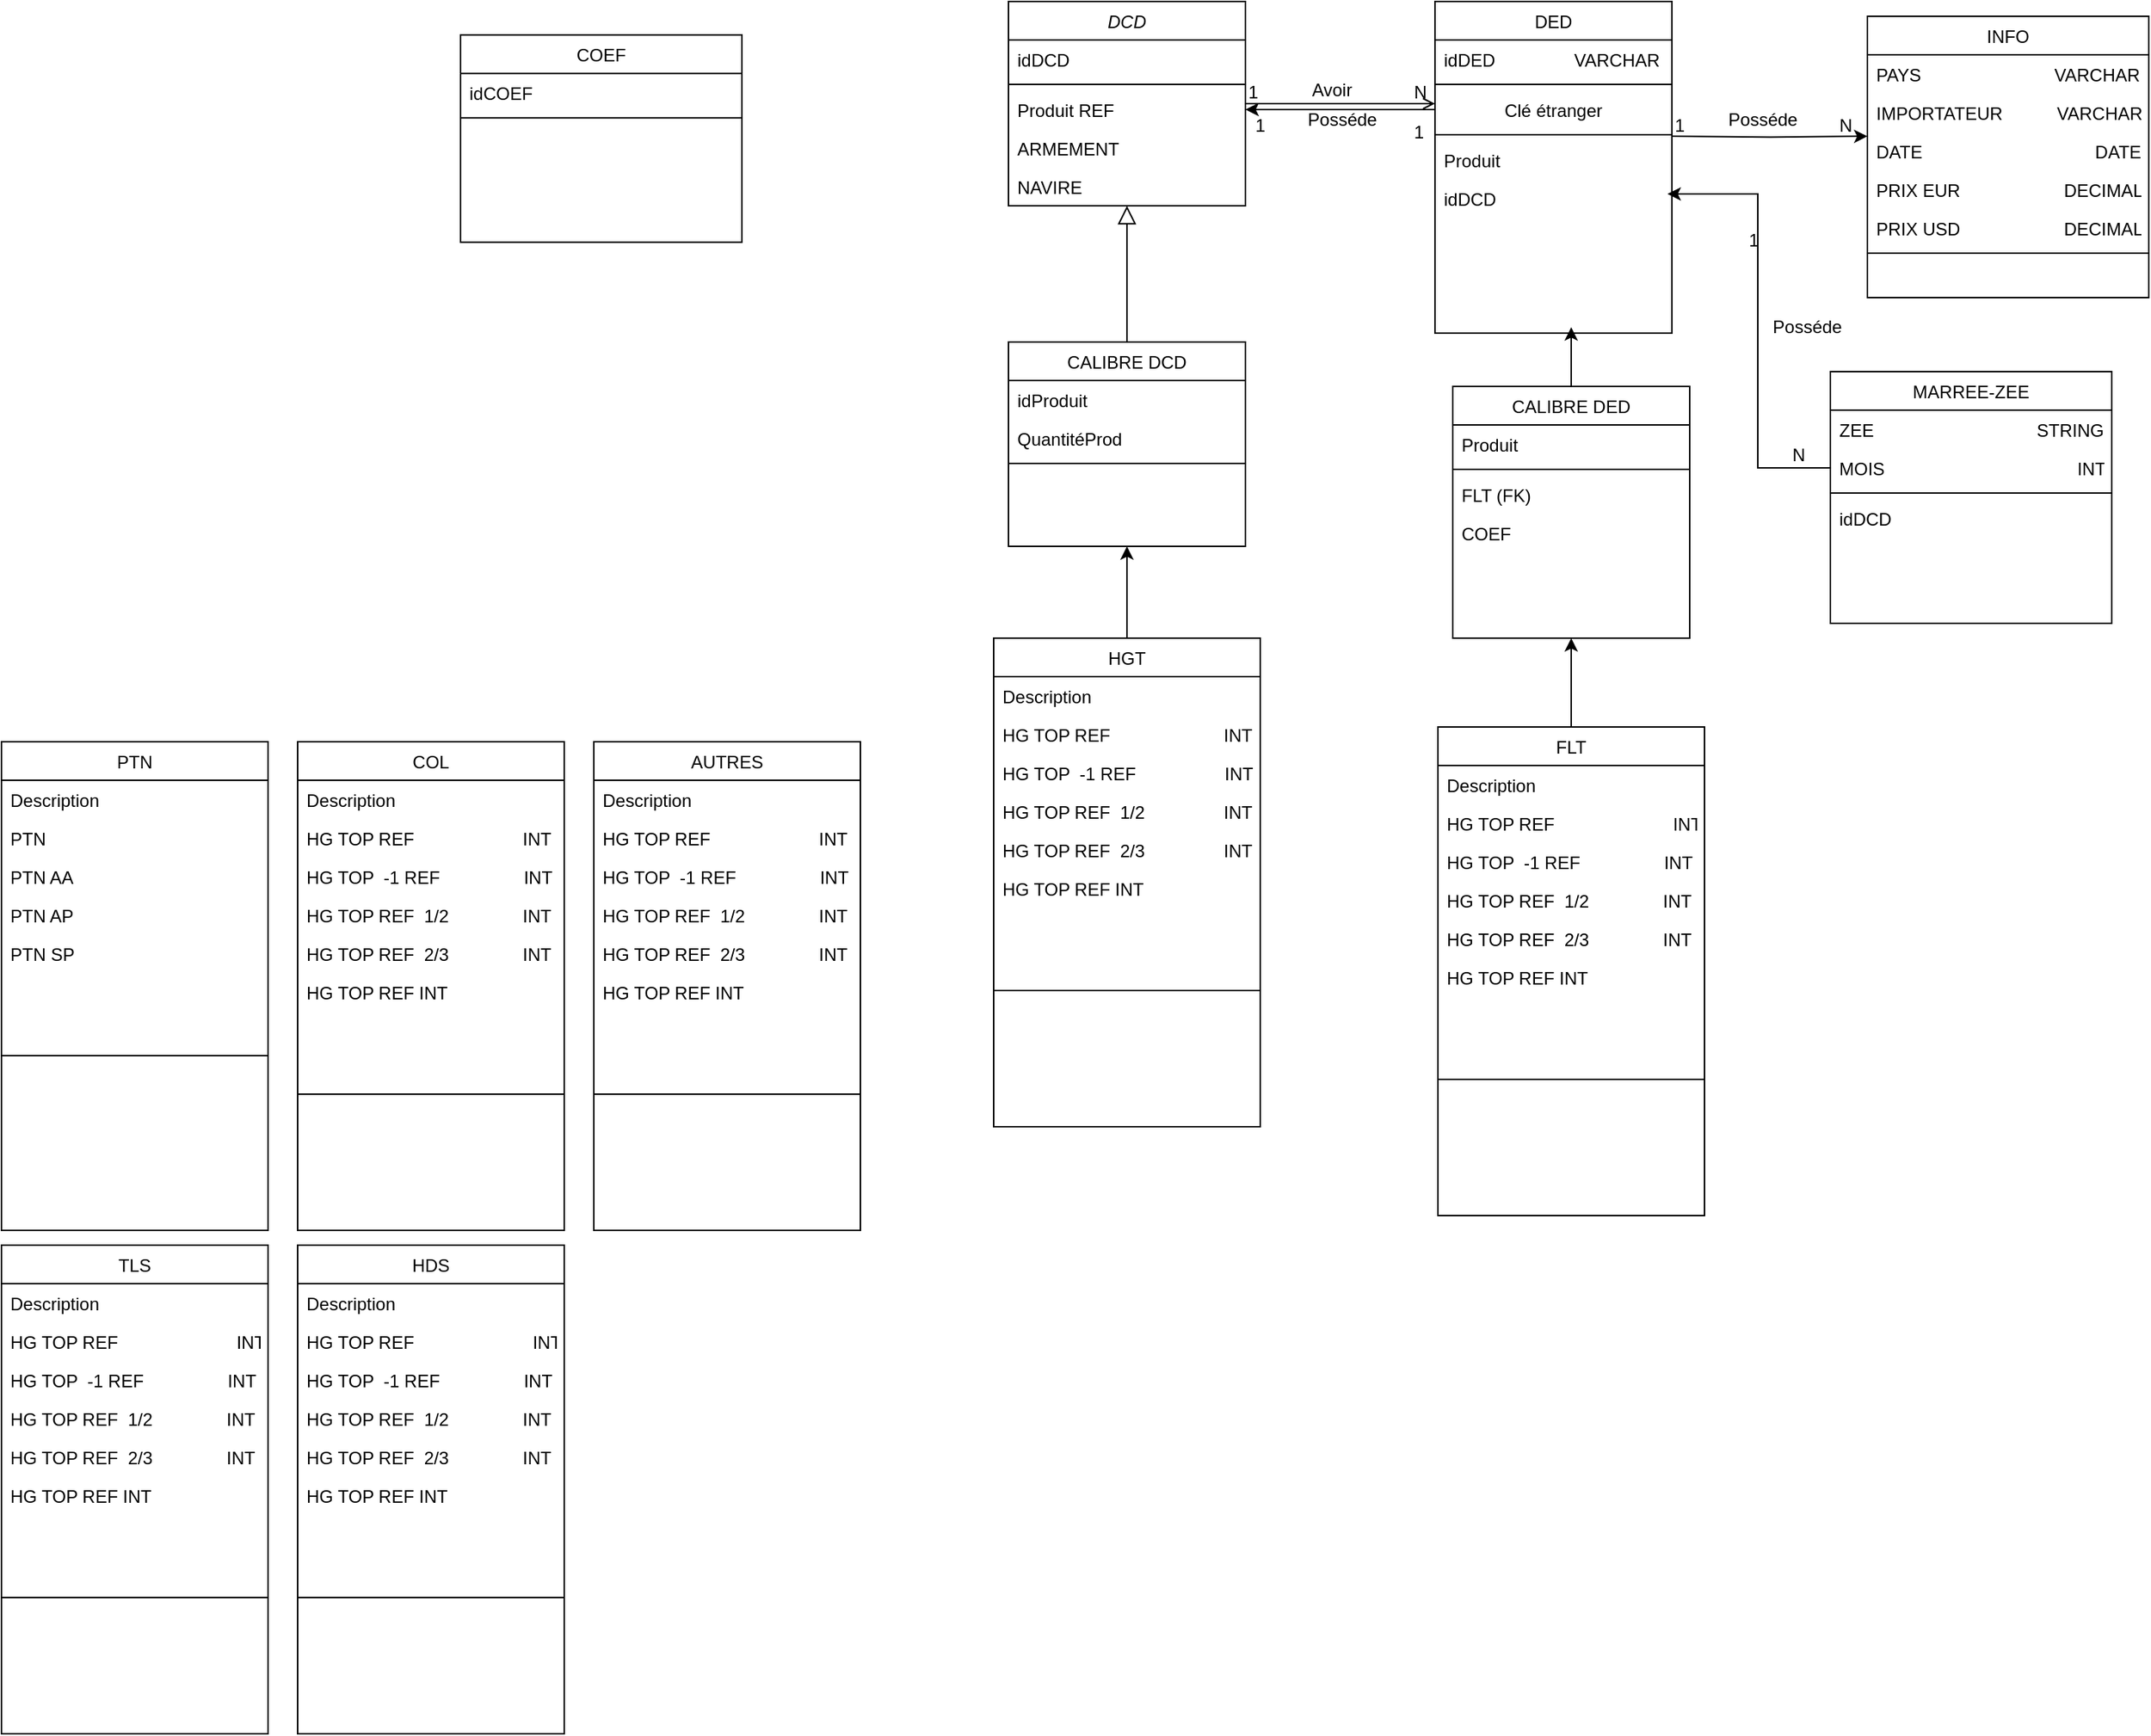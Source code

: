 <mxfile version="23.1.2" type="github">
  <diagram id="C5RBs43oDa-KdzZeNtuy" name="Page-1">
    <mxGraphModel dx="2419" dy="1169" grid="1" gridSize="10" guides="1" tooltips="1" connect="1" arrows="1" fold="1" page="1" pageScale="1" pageWidth="827" pageHeight="1169" math="0" shadow="0">
      <root>
        <mxCell id="WIyWlLk6GJQsqaUBKTNV-0" />
        <mxCell id="WIyWlLk6GJQsqaUBKTNV-1" parent="WIyWlLk6GJQsqaUBKTNV-0" />
        <mxCell id="zkfFHV4jXpPFQw0GAbJ--0" value="DCD" style="swimlane;fontStyle=2;align=center;verticalAlign=top;childLayout=stackLayout;horizontal=1;startSize=26;horizontalStack=0;resizeParent=1;resizeLast=0;collapsible=1;marginBottom=0;rounded=0;shadow=0;strokeWidth=1;" parent="WIyWlLk6GJQsqaUBKTNV-1" vertex="1">
          <mxGeometry x="130" y="30" width="160" height="138" as="geometry">
            <mxRectangle x="230" y="140" width="160" height="26" as="alternateBounds" />
          </mxGeometry>
        </mxCell>
        <mxCell id="zkfFHV4jXpPFQw0GAbJ--1" value="idDCD" style="text;align=left;verticalAlign=top;spacingLeft=4;spacingRight=4;overflow=hidden;rotatable=0;points=[[0,0.5],[1,0.5]];portConstraint=eastwest;" parent="zkfFHV4jXpPFQw0GAbJ--0" vertex="1">
          <mxGeometry y="26" width="160" height="26" as="geometry" />
        </mxCell>
        <mxCell id="zkfFHV4jXpPFQw0GAbJ--4" value="" style="line;html=1;strokeWidth=1;align=left;verticalAlign=middle;spacingTop=-1;spacingLeft=3;spacingRight=3;rotatable=0;labelPosition=right;points=[];portConstraint=eastwest;" parent="zkfFHV4jXpPFQw0GAbJ--0" vertex="1">
          <mxGeometry y="52" width="160" height="8" as="geometry" />
        </mxCell>
        <mxCell id="zkfFHV4jXpPFQw0GAbJ--5" value="Produit REF" style="text;align=left;verticalAlign=top;spacingLeft=4;spacingRight=4;overflow=hidden;rotatable=0;points=[[0,0.5],[1,0.5]];portConstraint=eastwest;" parent="zkfFHV4jXpPFQw0GAbJ--0" vertex="1">
          <mxGeometry y="60" width="160" height="26" as="geometry" />
        </mxCell>
        <mxCell id="qgcwNALDDDJDEwrhftnE-55" value="ARMEMENT" style="text;align=left;verticalAlign=top;spacingLeft=4;spacingRight=4;overflow=hidden;rotatable=0;points=[[0,0.5],[1,0.5]];portConstraint=eastwest;" parent="zkfFHV4jXpPFQw0GAbJ--0" vertex="1">
          <mxGeometry y="86" width="160" height="26" as="geometry" />
        </mxCell>
        <mxCell id="qgcwNALDDDJDEwrhftnE-56" value="NAVIRE" style="text;align=left;verticalAlign=top;spacingLeft=4;spacingRight=4;overflow=hidden;rotatable=0;points=[[0,0.5],[1,0.5]];portConstraint=eastwest;" parent="zkfFHV4jXpPFQw0GAbJ--0" vertex="1">
          <mxGeometry y="112" width="160" height="26" as="geometry" />
        </mxCell>
        <mxCell id="zkfFHV4jXpPFQw0GAbJ--6" value="CALIBRE DCD" style="swimlane;fontStyle=0;align=center;verticalAlign=top;childLayout=stackLayout;horizontal=1;startSize=26;horizontalStack=0;resizeParent=1;resizeLast=0;collapsible=1;marginBottom=0;rounded=0;shadow=0;strokeWidth=1;" parent="WIyWlLk6GJQsqaUBKTNV-1" vertex="1">
          <mxGeometry x="130" y="260" width="160" height="138" as="geometry">
            <mxRectangle x="130" y="380" width="160" height="26" as="alternateBounds" />
          </mxGeometry>
        </mxCell>
        <mxCell id="zkfFHV4jXpPFQw0GAbJ--7" value="idProduit&#xa;" style="text;align=left;verticalAlign=top;spacingLeft=4;spacingRight=4;overflow=hidden;rotatable=0;points=[[0,0.5],[1,0.5]];portConstraint=eastwest;" parent="zkfFHV4jXpPFQw0GAbJ--6" vertex="1">
          <mxGeometry y="26" width="160" height="26" as="geometry" />
        </mxCell>
        <mxCell id="qgcwNALDDDJDEwrhftnE-77" value="QuantitéProd&#xa;" style="text;align=left;verticalAlign=top;spacingLeft=4;spacingRight=4;overflow=hidden;rotatable=0;points=[[0,0.5],[1,0.5]];portConstraint=eastwest;" parent="zkfFHV4jXpPFQw0GAbJ--6" vertex="1">
          <mxGeometry y="52" width="160" height="26" as="geometry" />
        </mxCell>
        <mxCell id="zkfFHV4jXpPFQw0GAbJ--9" value="" style="line;html=1;strokeWidth=1;align=left;verticalAlign=middle;spacingTop=-1;spacingLeft=3;spacingRight=3;rotatable=0;labelPosition=right;points=[];portConstraint=eastwest;" parent="zkfFHV4jXpPFQw0GAbJ--6" vertex="1">
          <mxGeometry y="78" width="160" height="8" as="geometry" />
        </mxCell>
        <mxCell id="zkfFHV4jXpPFQw0GAbJ--12" value="" style="endArrow=block;endSize=10;endFill=0;shadow=0;strokeWidth=1;rounded=0;edgeStyle=elbowEdgeStyle;elbow=vertical;" parent="WIyWlLk6GJQsqaUBKTNV-1" source="zkfFHV4jXpPFQw0GAbJ--6" target="zkfFHV4jXpPFQw0GAbJ--0" edge="1">
          <mxGeometry width="160" relative="1" as="geometry">
            <mxPoint x="110" y="113" as="sourcePoint" />
            <mxPoint x="110" y="113" as="targetPoint" />
          </mxGeometry>
        </mxCell>
        <mxCell id="qgcwNALDDDJDEwrhftnE-39" style="edgeStyle=orthogonalEdgeStyle;rounded=0;orthogonalLoop=1;jettySize=auto;html=1;" parent="WIyWlLk6GJQsqaUBKTNV-1" source="zkfFHV4jXpPFQw0GAbJ--13" edge="1">
          <mxGeometry relative="1" as="geometry">
            <mxPoint x="510" y="250" as="targetPoint" />
          </mxGeometry>
        </mxCell>
        <mxCell id="zkfFHV4jXpPFQw0GAbJ--13" value="CALIBRE DED" style="swimlane;fontStyle=0;align=center;verticalAlign=top;childLayout=stackLayout;horizontal=1;startSize=26;horizontalStack=0;resizeParent=1;resizeLast=0;collapsible=1;marginBottom=0;rounded=0;shadow=0;strokeWidth=1;" parent="WIyWlLk6GJQsqaUBKTNV-1" vertex="1">
          <mxGeometry x="430" y="290" width="160" height="170" as="geometry">
            <mxRectangle x="340" y="380" width="170" height="26" as="alternateBounds" />
          </mxGeometry>
        </mxCell>
        <mxCell id="zkfFHV4jXpPFQw0GAbJ--14" value="Produit" style="text;align=left;verticalAlign=top;spacingLeft=4;spacingRight=4;overflow=hidden;rotatable=0;points=[[0,0.5],[1,0.5]];portConstraint=eastwest;" parent="zkfFHV4jXpPFQw0GAbJ--13" vertex="1">
          <mxGeometry y="26" width="160" height="26" as="geometry" />
        </mxCell>
        <mxCell id="zkfFHV4jXpPFQw0GAbJ--15" value="" style="line;html=1;strokeWidth=1;align=left;verticalAlign=middle;spacingTop=-1;spacingLeft=3;spacingRight=3;rotatable=0;labelPosition=right;points=[];portConstraint=eastwest;" parent="zkfFHV4jXpPFQw0GAbJ--13" vertex="1">
          <mxGeometry y="52" width="160" height="8" as="geometry" />
        </mxCell>
        <mxCell id="qgcwNALDDDJDEwrhftnE-46" value="FLT (FK)" style="text;align=left;verticalAlign=top;spacingLeft=4;spacingRight=4;overflow=hidden;rotatable=0;points=[[0,0.5],[1,0.5]];portConstraint=eastwest;" parent="zkfFHV4jXpPFQw0GAbJ--13" vertex="1">
          <mxGeometry y="60" width="160" height="26" as="geometry" />
        </mxCell>
        <mxCell id="ZWhi7HKw57hq6rSF6S-4-10" value="COEF" style="text;align=left;verticalAlign=top;spacingLeft=4;spacingRight=4;overflow=hidden;rotatable=0;points=[[0,0.5],[1,0.5]];portConstraint=eastwest;" vertex="1" parent="zkfFHV4jXpPFQw0GAbJ--13">
          <mxGeometry y="86" width="160" height="26" as="geometry" />
        </mxCell>
        <mxCell id="zkfFHV4jXpPFQw0GAbJ--17" value="DED" style="swimlane;fontStyle=0;align=center;verticalAlign=top;childLayout=stackLayout;horizontal=1;startSize=26;horizontalStack=0;resizeParent=1;resizeLast=0;collapsible=1;marginBottom=0;rounded=0;shadow=0;strokeWidth=1;" parent="WIyWlLk6GJQsqaUBKTNV-1" vertex="1">
          <mxGeometry x="418" y="30" width="160" height="224" as="geometry">
            <mxRectangle x="550" y="140" width="160" height="26" as="alternateBounds" />
          </mxGeometry>
        </mxCell>
        <mxCell id="zkfFHV4jXpPFQw0GAbJ--18" value="idDED                VARCHAR" style="text;align=left;verticalAlign=top;spacingLeft=4;spacingRight=4;overflow=hidden;rotatable=0;points=[[0,0.5],[1,0.5]];portConstraint=eastwest;" parent="zkfFHV4jXpPFQw0GAbJ--17" vertex="1">
          <mxGeometry y="26" width="160" height="26" as="geometry" />
        </mxCell>
        <mxCell id="qgcwNALDDDJDEwrhftnE-44" style="edgeStyle=orthogonalEdgeStyle;rounded=0;orthogonalLoop=1;jettySize=auto;html=1;" parent="zkfFHV4jXpPFQw0GAbJ--17" edge="1">
          <mxGeometry relative="1" as="geometry">
            <mxPoint x="292" y="91" as="targetPoint" />
            <mxPoint x="160" y="91.059" as="sourcePoint" />
          </mxGeometry>
        </mxCell>
        <mxCell id="zkfFHV4jXpPFQw0GAbJ--23" value="" style="line;html=1;strokeWidth=1;align=left;verticalAlign=middle;spacingTop=-1;spacingLeft=3;spacingRight=3;rotatable=0;labelPosition=right;points=[];portConstraint=eastwest;" parent="zkfFHV4jXpPFQw0GAbJ--17" vertex="1">
          <mxGeometry y="52" width="160" height="8" as="geometry" />
        </mxCell>
        <mxCell id="zkfFHV4jXpPFQw0GAbJ--24" value="Clé étranger" style="text;align=center;verticalAlign=top;spacingLeft=4;spacingRight=4;overflow=hidden;rotatable=0;points=[[0,0.5],[1,0.5]];portConstraint=eastwest;" parent="zkfFHV4jXpPFQw0GAbJ--17" vertex="1">
          <mxGeometry y="60" width="160" height="26" as="geometry" />
        </mxCell>
        <mxCell id="qgcwNALDDDJDEwrhftnE-45" value="" style="line;html=1;strokeWidth=1;align=left;verticalAlign=middle;spacingTop=-1;spacingLeft=3;spacingRight=3;rotatable=0;labelPosition=right;points=[];portConstraint=eastwest;" parent="zkfFHV4jXpPFQw0GAbJ--17" vertex="1">
          <mxGeometry y="86" width="160" height="8" as="geometry" />
        </mxCell>
        <mxCell id="zkfFHV4jXpPFQw0GAbJ--25" value="Produit" style="text;align=left;verticalAlign=top;spacingLeft=4;spacingRight=4;overflow=hidden;rotatable=0;points=[[0,0.5],[1,0.5]];portConstraint=eastwest;" parent="zkfFHV4jXpPFQw0GAbJ--17" vertex="1">
          <mxGeometry y="94" width="160" height="26" as="geometry" />
        </mxCell>
        <mxCell id="qgcwNALDDDJDEwrhftnE-47" value="idDCD" style="text;align=left;verticalAlign=top;spacingLeft=4;spacingRight=4;overflow=hidden;rotatable=0;points=[[0,0.5],[1,0.5]];portConstraint=eastwest;" parent="zkfFHV4jXpPFQw0GAbJ--17" vertex="1">
          <mxGeometry y="120" width="160" height="26" as="geometry" />
        </mxCell>
        <mxCell id="zkfFHV4jXpPFQw0GAbJ--26" value="" style="endArrow=open;shadow=0;strokeWidth=1;rounded=0;endFill=1;edgeStyle=elbowEdgeStyle;elbow=vertical;" parent="WIyWlLk6GJQsqaUBKTNV-1" source="zkfFHV4jXpPFQw0GAbJ--0" target="zkfFHV4jXpPFQw0GAbJ--17" edge="1">
          <mxGeometry x="0.5" y="41" relative="1" as="geometry">
            <mxPoint x="290" y="102" as="sourcePoint" />
            <mxPoint x="450" y="102" as="targetPoint" />
            <mxPoint x="-40" y="32" as="offset" />
          </mxGeometry>
        </mxCell>
        <mxCell id="zkfFHV4jXpPFQw0GAbJ--27" value="1" style="resizable=0;align=left;verticalAlign=bottom;labelBackgroundColor=none;fontSize=12;" parent="zkfFHV4jXpPFQw0GAbJ--26" connectable="0" vertex="1">
          <mxGeometry x="-1" relative="1" as="geometry">
            <mxPoint y="1" as="offset" />
          </mxGeometry>
        </mxCell>
        <mxCell id="zkfFHV4jXpPFQw0GAbJ--28" value="N" style="resizable=0;align=right;verticalAlign=bottom;labelBackgroundColor=none;fontSize=12;" parent="zkfFHV4jXpPFQw0GAbJ--26" connectable="0" vertex="1">
          <mxGeometry x="1" relative="1" as="geometry">
            <mxPoint x="-4" y="1" as="offset" />
          </mxGeometry>
        </mxCell>
        <mxCell id="zkfFHV4jXpPFQw0GAbJ--29" value="Avoir" style="text;html=1;resizable=0;points=[];;align=center;verticalAlign=middle;labelBackgroundColor=none;rounded=0;shadow=0;strokeWidth=1;fontSize=12;" parent="zkfFHV4jXpPFQw0GAbJ--26" vertex="1" connectable="0">
          <mxGeometry x="0.5" y="49" relative="1" as="geometry">
            <mxPoint x="-38" y="40" as="offset" />
          </mxGeometry>
        </mxCell>
        <mxCell id="qgcwNALDDDJDEwrhftnE-63" style="edgeStyle=orthogonalEdgeStyle;rounded=0;orthogonalLoop=1;jettySize=auto;html=1;entryX=0.5;entryY=1;entryDx=0;entryDy=0;" parent="WIyWlLk6GJQsqaUBKTNV-1" source="qgcwNALDDDJDEwrhftnE-0" target="zkfFHV4jXpPFQw0GAbJ--6" edge="1">
          <mxGeometry relative="1" as="geometry" />
        </mxCell>
        <mxCell id="qgcwNALDDDJDEwrhftnE-0" value="HGT" style="swimlane;fontStyle=0;align=center;verticalAlign=top;childLayout=stackLayout;horizontal=1;startSize=26;horizontalStack=0;resizeParent=1;resizeLast=0;collapsible=1;marginBottom=0;rounded=0;shadow=0;strokeWidth=1;" parent="WIyWlLk6GJQsqaUBKTNV-1" vertex="1">
          <mxGeometry x="120" y="460" width="180" height="330" as="geometry">
            <mxRectangle x="130" y="380" width="160" height="26" as="alternateBounds" />
          </mxGeometry>
        </mxCell>
        <mxCell id="qgcwNALDDDJDEwrhftnE-1" value="Description" style="text;align=left;verticalAlign=top;spacingLeft=4;spacingRight=4;overflow=hidden;rotatable=0;points=[[0,0.5],[1,0.5]];portConstraint=eastwest;" parent="qgcwNALDDDJDEwrhftnE-0" vertex="1">
          <mxGeometry y="26" width="180" height="26" as="geometry" />
        </mxCell>
        <mxCell id="qgcwNALDDDJDEwrhftnE-2" value="HG TOP REF                       INT" style="text;align=left;verticalAlign=top;spacingLeft=4;spacingRight=4;overflow=hidden;rotatable=0;points=[[0,0.5],[1,0.5]];portConstraint=eastwest;rounded=0;shadow=0;html=0;" parent="qgcwNALDDDJDEwrhftnE-0" vertex="1">
          <mxGeometry y="52" width="180" height="26" as="geometry" />
        </mxCell>
        <mxCell id="qgcwNALDDDJDEwrhftnE-10" value="HG TOP  -1 REF                  INT" style="text;align=left;verticalAlign=top;spacingLeft=4;spacingRight=4;overflow=hidden;rotatable=0;points=[[0,0.5],[1,0.5]];portConstraint=eastwest;rounded=0;shadow=0;html=0;" parent="qgcwNALDDDJDEwrhftnE-0" vertex="1">
          <mxGeometry y="78" width="180" height="26" as="geometry" />
        </mxCell>
        <mxCell id="qgcwNALDDDJDEwrhftnE-11" value="HG TOP REF  1/2                INT" style="text;align=left;verticalAlign=top;spacingLeft=4;spacingRight=4;overflow=hidden;rotatable=0;points=[[0,0.5],[1,0.5]];portConstraint=eastwest;rounded=0;shadow=0;html=0;" parent="qgcwNALDDDJDEwrhftnE-0" vertex="1">
          <mxGeometry y="104" width="180" height="26" as="geometry" />
        </mxCell>
        <mxCell id="qgcwNALDDDJDEwrhftnE-12" value="HG TOP REF  2/3                INT" style="text;align=left;verticalAlign=top;spacingLeft=4;spacingRight=4;overflow=hidden;rotatable=0;points=[[0,0.5],[1,0.5]];portConstraint=eastwest;rounded=0;shadow=0;html=0;" parent="qgcwNALDDDJDEwrhftnE-0" vertex="1">
          <mxGeometry y="130" width="180" height="26" as="geometry" />
        </mxCell>
        <mxCell id="qgcwNALDDDJDEwrhftnE-13" value="HG TOP REF INT" style="text;align=left;verticalAlign=top;spacingLeft=4;spacingRight=4;overflow=hidden;rotatable=0;points=[[0,0.5],[1,0.5]];portConstraint=eastwest;rounded=0;shadow=0;html=0;" parent="qgcwNALDDDJDEwrhftnE-0" vertex="1">
          <mxGeometry y="156" width="180" height="26" as="geometry" />
        </mxCell>
        <mxCell id="qgcwNALDDDJDEwrhftnE-3" value="" style="line;html=1;strokeWidth=1;align=left;verticalAlign=middle;spacingTop=-1;spacingLeft=3;spacingRight=3;rotatable=0;labelPosition=right;points=[];portConstraint=eastwest;" parent="qgcwNALDDDJDEwrhftnE-0" vertex="1">
          <mxGeometry y="182" width="180" height="112" as="geometry" />
        </mxCell>
        <mxCell id="qgcwNALDDDJDEwrhftnE-42" style="edgeStyle=orthogonalEdgeStyle;rounded=0;orthogonalLoop=1;jettySize=auto;html=1;entryX=0.5;entryY=1;entryDx=0;entryDy=0;" parent="WIyWlLk6GJQsqaUBKTNV-1" source="qgcwNALDDDJDEwrhftnE-15" target="zkfFHV4jXpPFQw0GAbJ--13" edge="1">
          <mxGeometry relative="1" as="geometry" />
        </mxCell>
        <mxCell id="qgcwNALDDDJDEwrhftnE-15" value="FLT" style="swimlane;fontStyle=0;align=center;verticalAlign=top;childLayout=stackLayout;horizontal=1;startSize=26;horizontalStack=0;resizeParent=1;resizeLast=0;collapsible=1;marginBottom=0;rounded=0;shadow=0;strokeWidth=1;" parent="WIyWlLk6GJQsqaUBKTNV-1" vertex="1">
          <mxGeometry x="420" y="520" width="180" height="330" as="geometry">
            <mxRectangle x="130" y="380" width="160" height="26" as="alternateBounds" />
          </mxGeometry>
        </mxCell>
        <mxCell id="qgcwNALDDDJDEwrhftnE-16" value="Description" style="text;align=left;verticalAlign=top;spacingLeft=4;spacingRight=4;overflow=hidden;rotatable=0;points=[[0,0.5],[1,0.5]];portConstraint=eastwest;" parent="qgcwNALDDDJDEwrhftnE-15" vertex="1">
          <mxGeometry y="26" width="180" height="26" as="geometry" />
        </mxCell>
        <mxCell id="qgcwNALDDDJDEwrhftnE-17" value="HG TOP REF                        INT" style="text;align=left;verticalAlign=top;spacingLeft=4;spacingRight=4;overflow=hidden;rotatable=0;points=[[0,0.5],[1,0.5]];portConstraint=eastwest;rounded=0;shadow=0;html=0;" parent="qgcwNALDDDJDEwrhftnE-15" vertex="1">
          <mxGeometry y="52" width="180" height="26" as="geometry" />
        </mxCell>
        <mxCell id="qgcwNALDDDJDEwrhftnE-18" value="HG TOP  -1 REF                 INT" style="text;align=left;verticalAlign=top;spacingLeft=4;spacingRight=4;overflow=hidden;rotatable=0;points=[[0,0.5],[1,0.5]];portConstraint=eastwest;rounded=0;shadow=0;html=0;" parent="qgcwNALDDDJDEwrhftnE-15" vertex="1">
          <mxGeometry y="78" width="180" height="26" as="geometry" />
        </mxCell>
        <mxCell id="qgcwNALDDDJDEwrhftnE-19" value="HG TOP REF  1/2               INT" style="text;align=left;verticalAlign=top;spacingLeft=4;spacingRight=4;overflow=hidden;rotatable=0;points=[[0,0.5],[1,0.5]];portConstraint=eastwest;rounded=0;shadow=0;html=0;" parent="qgcwNALDDDJDEwrhftnE-15" vertex="1">
          <mxGeometry y="104" width="180" height="26" as="geometry" />
        </mxCell>
        <mxCell id="qgcwNALDDDJDEwrhftnE-20" value="HG TOP REF  2/3               INT" style="text;align=left;verticalAlign=top;spacingLeft=4;spacingRight=4;overflow=hidden;rotatable=0;points=[[0,0.5],[1,0.5]];portConstraint=eastwest;rounded=0;shadow=0;html=0;" parent="qgcwNALDDDJDEwrhftnE-15" vertex="1">
          <mxGeometry y="130" width="180" height="26" as="geometry" />
        </mxCell>
        <mxCell id="qgcwNALDDDJDEwrhftnE-21" value="HG TOP REF INT" style="text;align=left;verticalAlign=top;spacingLeft=4;spacingRight=4;overflow=hidden;rotatable=0;points=[[0,0.5],[1,0.5]];portConstraint=eastwest;rounded=0;shadow=0;html=0;" parent="qgcwNALDDDJDEwrhftnE-15" vertex="1">
          <mxGeometry y="156" width="180" height="26" as="geometry" />
        </mxCell>
        <mxCell id="qgcwNALDDDJDEwrhftnE-22" value="" style="line;html=1;strokeWidth=1;align=left;verticalAlign=middle;spacingTop=-1;spacingLeft=3;spacingRight=3;rotatable=0;labelPosition=right;points=[];portConstraint=eastwest;" parent="qgcwNALDDDJDEwrhftnE-15" vertex="1">
          <mxGeometry y="182" width="180" height="112" as="geometry" />
        </mxCell>
        <mxCell id="qgcwNALDDDJDEwrhftnE-24" value="PTN" style="swimlane;fontStyle=0;align=center;verticalAlign=top;childLayout=stackLayout;horizontal=1;startSize=26;horizontalStack=0;resizeParent=1;resizeLast=0;collapsible=1;marginBottom=0;rounded=0;shadow=0;strokeWidth=1;" parent="WIyWlLk6GJQsqaUBKTNV-1" vertex="1">
          <mxGeometry x="-550" y="530" width="180" height="330" as="geometry">
            <mxRectangle x="130" y="380" width="160" height="26" as="alternateBounds" />
          </mxGeometry>
        </mxCell>
        <mxCell id="qgcwNALDDDJDEwrhftnE-25" value="Description" style="text;align=left;verticalAlign=top;spacingLeft=4;spacingRight=4;overflow=hidden;rotatable=0;points=[[0,0.5],[1,0.5]];portConstraint=eastwest;" parent="qgcwNALDDDJDEwrhftnE-24" vertex="1">
          <mxGeometry y="26" width="180" height="26" as="geometry" />
        </mxCell>
        <mxCell id="qgcwNALDDDJDEwrhftnE-26" value="PTN" style="text;align=left;verticalAlign=top;spacingLeft=4;spacingRight=4;overflow=hidden;rotatable=0;points=[[0,0.5],[1,0.5]];portConstraint=eastwest;rounded=0;shadow=0;html=0;" parent="qgcwNALDDDJDEwrhftnE-24" vertex="1">
          <mxGeometry y="52" width="180" height="26" as="geometry" />
        </mxCell>
        <mxCell id="qgcwNALDDDJDEwrhftnE-29" value="PTN AA" style="text;align=left;verticalAlign=top;spacingLeft=4;spacingRight=4;overflow=hidden;rotatable=0;points=[[0,0.5],[1,0.5]];portConstraint=eastwest;rounded=0;shadow=0;html=0;" parent="qgcwNALDDDJDEwrhftnE-24" vertex="1">
          <mxGeometry y="78" width="180" height="26" as="geometry" />
        </mxCell>
        <mxCell id="qgcwNALDDDJDEwrhftnE-27" value="PTN AP" style="text;align=left;verticalAlign=top;spacingLeft=4;spacingRight=4;overflow=hidden;rotatable=0;points=[[0,0.5],[1,0.5]];portConstraint=eastwest;rounded=0;shadow=0;html=0;" parent="qgcwNALDDDJDEwrhftnE-24" vertex="1">
          <mxGeometry y="104" width="180" height="26" as="geometry" />
        </mxCell>
        <mxCell id="qgcwNALDDDJDEwrhftnE-28" value="PTN SP" style="text;align=left;verticalAlign=top;spacingLeft=4;spacingRight=4;overflow=hidden;rotatable=0;points=[[0,0.5],[1,0.5]];portConstraint=eastwest;rounded=0;shadow=0;html=0;" parent="qgcwNALDDDJDEwrhftnE-24" vertex="1">
          <mxGeometry y="130" width="180" height="26" as="geometry" />
        </mxCell>
        <mxCell id="qgcwNALDDDJDEwrhftnE-31" value="" style="line;html=1;strokeWidth=1;align=left;verticalAlign=middle;spacingTop=-1;spacingLeft=3;spacingRight=3;rotatable=0;labelPosition=right;points=[];portConstraint=eastwest;" parent="qgcwNALDDDJDEwrhftnE-24" vertex="1">
          <mxGeometry y="156" width="180" height="112" as="geometry" />
        </mxCell>
        <mxCell id="qgcwNALDDDJDEwrhftnE-35" value="INFO" style="swimlane;fontStyle=0;align=center;verticalAlign=top;childLayout=stackLayout;horizontal=1;startSize=26;horizontalStack=0;resizeParent=1;resizeLast=0;collapsible=1;marginBottom=0;rounded=0;shadow=0;strokeWidth=1;" parent="WIyWlLk6GJQsqaUBKTNV-1" vertex="1">
          <mxGeometry x="710" y="40" width="190" height="190" as="geometry">
            <mxRectangle x="340" y="380" width="170" height="26" as="alternateBounds" />
          </mxGeometry>
        </mxCell>
        <mxCell id="qgcwNALDDDJDEwrhftnE-36" value="PAYS                           VARCHAR" style="text;align=left;verticalAlign=top;spacingLeft=4;spacingRight=4;overflow=hidden;rotatable=0;points=[[0,0.5],[1,0.5]];portConstraint=eastwest;" parent="qgcwNALDDDJDEwrhftnE-35" vertex="1">
          <mxGeometry y="26" width="190" height="26" as="geometry" />
        </mxCell>
        <mxCell id="qgcwNALDDDJDEwrhftnE-38" value="IMPORTATEUR           VARCHAR" style="text;align=left;verticalAlign=top;spacingLeft=4;spacingRight=4;overflow=hidden;rotatable=0;points=[[0,0.5],[1,0.5]];portConstraint=eastwest;" parent="qgcwNALDDDJDEwrhftnE-35" vertex="1">
          <mxGeometry y="52" width="190" height="26" as="geometry" />
        </mxCell>
        <mxCell id="qgcwNALDDDJDEwrhftnE-41" value="DATE                                   DATE" style="text;align=left;verticalAlign=top;spacingLeft=4;spacingRight=4;overflow=hidden;rotatable=0;points=[[0,0.5],[1,0.5]];portConstraint=eastwest;" parent="qgcwNALDDDJDEwrhftnE-35" vertex="1">
          <mxGeometry y="78" width="190" height="26" as="geometry" />
        </mxCell>
        <mxCell id="qgcwNALDDDJDEwrhftnE-40" value="PRIX EUR                     DECIMAL" style="text;align=left;verticalAlign=top;spacingLeft=4;spacingRight=4;overflow=hidden;rotatable=0;points=[[0,0.5],[1,0.5]];portConstraint=eastwest;" parent="qgcwNALDDDJDEwrhftnE-35" vertex="1">
          <mxGeometry y="104" width="190" height="26" as="geometry" />
        </mxCell>
        <mxCell id="ZWhi7HKw57hq6rSF6S-4-9" value="PRIX USD                     DECIMAL" style="text;align=left;verticalAlign=top;spacingLeft=4;spacingRight=4;overflow=hidden;rotatable=0;points=[[0,0.5],[1,0.5]];portConstraint=eastwest;" vertex="1" parent="qgcwNALDDDJDEwrhftnE-35">
          <mxGeometry y="130" width="190" height="26" as="geometry" />
        </mxCell>
        <mxCell id="qgcwNALDDDJDEwrhftnE-37" value="" style="line;html=1;strokeWidth=1;align=left;verticalAlign=middle;spacingTop=-1;spacingLeft=3;spacingRight=3;rotatable=0;labelPosition=right;points=[];portConstraint=eastwest;" parent="qgcwNALDDDJDEwrhftnE-35" vertex="1">
          <mxGeometry y="156" width="190" height="8" as="geometry" />
        </mxCell>
        <mxCell id="qgcwNALDDDJDEwrhftnE-48" value="MARREE-ZEE" style="swimlane;fontStyle=0;align=center;verticalAlign=top;childLayout=stackLayout;horizontal=1;startSize=26;horizontalStack=0;resizeParent=1;resizeLast=0;collapsible=1;marginBottom=0;rounded=0;shadow=0;strokeWidth=1;" parent="WIyWlLk6GJQsqaUBKTNV-1" vertex="1">
          <mxGeometry x="685" y="280" width="190" height="170" as="geometry">
            <mxRectangle x="340" y="380" width="170" height="26" as="alternateBounds" />
          </mxGeometry>
        </mxCell>
        <mxCell id="qgcwNALDDDJDEwrhftnE-49" value="ZEE                                 STRING" style="text;align=left;verticalAlign=top;spacingLeft=4;spacingRight=4;overflow=hidden;rotatable=0;points=[[0,0.5],[1,0.5]];portConstraint=eastwest;" parent="qgcwNALDDDJDEwrhftnE-48" vertex="1">
          <mxGeometry y="26" width="190" height="26" as="geometry" />
        </mxCell>
        <mxCell id="qgcwNALDDDJDEwrhftnE-78" style="edgeStyle=orthogonalEdgeStyle;rounded=0;orthogonalLoop=1;jettySize=auto;html=1;exitX=0;exitY=0.5;exitDx=0;exitDy=0;" parent="qgcwNALDDDJDEwrhftnE-48" source="qgcwNALDDDJDEwrhftnE-50" edge="1">
          <mxGeometry relative="1" as="geometry">
            <mxPoint x="-110" y="-120" as="targetPoint" />
            <Array as="points">
              <mxPoint x="-49" y="65" />
              <mxPoint x="-49" y="-120" />
              <mxPoint x="-110" y="-120" />
            </Array>
          </mxGeometry>
        </mxCell>
        <mxCell id="qgcwNALDDDJDEwrhftnE-50" value="MOIS                                       INT" style="text;align=left;verticalAlign=top;spacingLeft=4;spacingRight=4;overflow=hidden;rotatable=0;points=[[0,0.5],[1,0.5]];portConstraint=eastwest;" parent="qgcwNALDDDJDEwrhftnE-48" vertex="1">
          <mxGeometry y="52" width="190" height="26" as="geometry" />
        </mxCell>
        <mxCell id="qgcwNALDDDJDEwrhftnE-53" value="" style="line;html=1;strokeWidth=1;align=left;verticalAlign=middle;spacingTop=-1;spacingLeft=3;spacingRight=3;rotatable=0;labelPosition=right;points=[];portConstraint=eastwest;" parent="qgcwNALDDDJDEwrhftnE-48" vertex="1">
          <mxGeometry y="78" width="190" height="8" as="geometry" />
        </mxCell>
        <mxCell id="qgcwNALDDDJDEwrhftnE-54" value="idDCD" style="text;align=left;verticalAlign=top;spacingLeft=4;spacingRight=4;overflow=hidden;rotatable=0;points=[[0,0.5],[1,0.5]];portConstraint=eastwest;" parent="qgcwNALDDDJDEwrhftnE-48" vertex="1">
          <mxGeometry y="86" width="190" height="26" as="geometry" />
        </mxCell>
        <mxCell id="qgcwNALDDDJDEwrhftnE-60" value="1" style="resizable=0;align=left;verticalAlign=bottom;labelBackgroundColor=none;fontSize=12;" parent="WIyWlLk6GJQsqaUBKTNV-1" connectable="0" vertex="1">
          <mxGeometry x="580" y="122.588" as="geometry">
            <mxPoint x="-2" as="offset" />
          </mxGeometry>
        </mxCell>
        <mxCell id="qgcwNALDDDJDEwrhftnE-61" value="N" style="resizable=0;align=right;verticalAlign=bottom;labelBackgroundColor=none;fontSize=12;" parent="WIyWlLk6GJQsqaUBKTNV-1" connectable="0" vertex="1">
          <mxGeometry x="701.235" y="122.588" as="geometry" />
        </mxCell>
        <mxCell id="qgcwNALDDDJDEwrhftnE-62" value="Posséde" style="text;html=1;resizable=0;points=[];;align=center;verticalAlign=middle;labelBackgroundColor=none;rounded=0;shadow=0;strokeWidth=1;fontSize=12;" parent="WIyWlLk6GJQsqaUBKTNV-1" vertex="1" connectable="0">
          <mxGeometry x="638.471" y="109.588" as="geometry" />
        </mxCell>
        <mxCell id="qgcwNALDDDJDEwrhftnE-64" style="edgeStyle=orthogonalEdgeStyle;rounded=0;orthogonalLoop=1;jettySize=auto;html=1;exitX=0;exitY=0.5;exitDx=0;exitDy=0;entryX=1;entryY=0.5;entryDx=0;entryDy=0;" parent="WIyWlLk6GJQsqaUBKTNV-1" source="zkfFHV4jXpPFQw0GAbJ--24" target="zkfFHV4jXpPFQw0GAbJ--5" edge="1">
          <mxGeometry relative="1" as="geometry" />
        </mxCell>
        <mxCell id="qgcwNALDDDJDEwrhftnE-71" value="1" style="resizable=0;align=left;verticalAlign=bottom;labelBackgroundColor=none;fontSize=12;" parent="WIyWlLk6GJQsqaUBKTNV-1" connectable="0" vertex="1">
          <mxGeometry x="296.76" y="122.588" as="geometry">
            <mxPoint x="-2" as="offset" />
          </mxGeometry>
        </mxCell>
        <mxCell id="qgcwNALDDDJDEwrhftnE-72" value="1" style="resizable=0;align=right;verticalAlign=bottom;labelBackgroundColor=none;fontSize=12;" parent="WIyWlLk6GJQsqaUBKTNV-1" connectable="0" vertex="1">
          <mxGeometry x="409.995" y="119.998" as="geometry">
            <mxPoint x="2" y="7" as="offset" />
          </mxGeometry>
        </mxCell>
        <mxCell id="qgcwNALDDDJDEwrhftnE-73" value="Posséde" style="text;html=1;resizable=0;points=[];;align=center;verticalAlign=middle;labelBackgroundColor=none;rounded=0;shadow=0;strokeWidth=1;fontSize=12;" parent="WIyWlLk6GJQsqaUBKTNV-1" vertex="1" connectable="0">
          <mxGeometry x="355.231" y="109.588" as="geometry" />
        </mxCell>
        <mxCell id="ZWhi7HKw57hq6rSF6S-4-0" value="1" style="resizable=0;align=left;verticalAlign=bottom;labelBackgroundColor=none;fontSize=12;" connectable="0" vertex="1" parent="WIyWlLk6GJQsqaUBKTNV-1">
          <mxGeometry x="630" y="199.998" as="geometry">
            <mxPoint x="-2" as="offset" />
          </mxGeometry>
        </mxCell>
        <mxCell id="ZWhi7HKw57hq6rSF6S-4-2" value="Posséde" style="text;html=1;resizable=0;points=[];;align=center;verticalAlign=middle;labelBackgroundColor=none;rounded=0;shadow=0;strokeWidth=1;fontSize=12;" vertex="1" connectable="0" parent="WIyWlLk6GJQsqaUBKTNV-1">
          <mxGeometry x="668.471" y="249.998" as="geometry" />
        </mxCell>
        <mxCell id="ZWhi7HKw57hq6rSF6S-4-1" value="N" style="resizable=0;align=right;verticalAlign=bottom;labelBackgroundColor=none;fontSize=12;" connectable="0" vertex="1" parent="WIyWlLk6GJQsqaUBKTNV-1">
          <mxGeometry x="480" y="345" width="190" as="geometry" />
        </mxCell>
        <mxCell id="ZWhi7HKw57hq6rSF6S-4-3" value="COEF" style="swimlane;fontStyle=0;align=center;verticalAlign=top;childLayout=stackLayout;horizontal=1;startSize=26;horizontalStack=0;resizeParent=1;resizeLast=0;collapsible=1;marginBottom=0;rounded=0;shadow=0;strokeWidth=1;" vertex="1" parent="WIyWlLk6GJQsqaUBKTNV-1">
          <mxGeometry x="-240" y="52.59" width="190" height="140" as="geometry">
            <mxRectangle x="340" y="380" width="170" height="26" as="alternateBounds" />
          </mxGeometry>
        </mxCell>
        <mxCell id="ZWhi7HKw57hq6rSF6S-4-4" value="idCOEF" style="text;align=left;verticalAlign=top;spacingLeft=4;spacingRight=4;overflow=hidden;rotatable=0;points=[[0,0.5],[1,0.5]];portConstraint=eastwest;" vertex="1" parent="ZWhi7HKw57hq6rSF6S-4-3">
          <mxGeometry y="26" width="190" height="26" as="geometry" />
        </mxCell>
        <mxCell id="ZWhi7HKw57hq6rSF6S-4-8" value="" style="line;html=1;strokeWidth=1;align=left;verticalAlign=middle;spacingTop=-1;spacingLeft=3;spacingRight=3;rotatable=0;labelPosition=right;points=[];portConstraint=eastwest;" vertex="1" parent="ZWhi7HKw57hq6rSF6S-4-3">
          <mxGeometry y="52" width="190" height="8" as="geometry" />
        </mxCell>
        <mxCell id="ZWhi7HKw57hq6rSF6S-4-11" value="COL" style="swimlane;fontStyle=0;align=center;verticalAlign=top;childLayout=stackLayout;horizontal=1;startSize=26;horizontalStack=0;resizeParent=1;resizeLast=0;collapsible=1;marginBottom=0;rounded=0;shadow=0;strokeWidth=1;" vertex="1" parent="WIyWlLk6GJQsqaUBKTNV-1">
          <mxGeometry x="-350" y="530" width="180" height="330" as="geometry">
            <mxRectangle x="130" y="380" width="160" height="26" as="alternateBounds" />
          </mxGeometry>
        </mxCell>
        <mxCell id="ZWhi7HKw57hq6rSF6S-4-12" value="Description" style="text;align=left;verticalAlign=top;spacingLeft=4;spacingRight=4;overflow=hidden;rotatable=0;points=[[0,0.5],[1,0.5]];portConstraint=eastwest;" vertex="1" parent="ZWhi7HKw57hq6rSF6S-4-11">
          <mxGeometry y="26" width="180" height="26" as="geometry" />
        </mxCell>
        <mxCell id="ZWhi7HKw57hq6rSF6S-4-13" value="HG TOP REF                      INT" style="text;align=left;verticalAlign=top;spacingLeft=4;spacingRight=4;overflow=hidden;rotatable=0;points=[[0,0.5],[1,0.5]];portConstraint=eastwest;rounded=0;shadow=0;html=0;" vertex="1" parent="ZWhi7HKw57hq6rSF6S-4-11">
          <mxGeometry y="52" width="180" height="26" as="geometry" />
        </mxCell>
        <mxCell id="ZWhi7HKw57hq6rSF6S-4-14" value="HG TOP  -1 REF                 INT" style="text;align=left;verticalAlign=top;spacingLeft=4;spacingRight=4;overflow=hidden;rotatable=0;points=[[0,0.5],[1,0.5]];portConstraint=eastwest;rounded=0;shadow=0;html=0;" vertex="1" parent="ZWhi7HKw57hq6rSF6S-4-11">
          <mxGeometry y="78" width="180" height="26" as="geometry" />
        </mxCell>
        <mxCell id="ZWhi7HKw57hq6rSF6S-4-15" value="HG TOP REF  1/2               INT" style="text;align=left;verticalAlign=top;spacingLeft=4;spacingRight=4;overflow=hidden;rotatable=0;points=[[0,0.5],[1,0.5]];portConstraint=eastwest;rounded=0;shadow=0;html=0;" vertex="1" parent="ZWhi7HKw57hq6rSF6S-4-11">
          <mxGeometry y="104" width="180" height="26" as="geometry" />
        </mxCell>
        <mxCell id="ZWhi7HKw57hq6rSF6S-4-16" value="HG TOP REF  2/3               INT" style="text;align=left;verticalAlign=top;spacingLeft=4;spacingRight=4;overflow=hidden;rotatable=0;points=[[0,0.5],[1,0.5]];portConstraint=eastwest;rounded=0;shadow=0;html=0;" vertex="1" parent="ZWhi7HKw57hq6rSF6S-4-11">
          <mxGeometry y="130" width="180" height="26" as="geometry" />
        </mxCell>
        <mxCell id="ZWhi7HKw57hq6rSF6S-4-17" value="HG TOP REF INT" style="text;align=left;verticalAlign=top;spacingLeft=4;spacingRight=4;overflow=hidden;rotatable=0;points=[[0,0.5],[1,0.5]];portConstraint=eastwest;rounded=0;shadow=0;html=0;" vertex="1" parent="ZWhi7HKw57hq6rSF6S-4-11">
          <mxGeometry y="156" width="180" height="26" as="geometry" />
        </mxCell>
        <mxCell id="ZWhi7HKw57hq6rSF6S-4-18" value="" style="line;html=1;strokeWidth=1;align=left;verticalAlign=middle;spacingTop=-1;spacingLeft=3;spacingRight=3;rotatable=0;labelPosition=right;points=[];portConstraint=eastwest;" vertex="1" parent="ZWhi7HKw57hq6rSF6S-4-11">
          <mxGeometry y="182" width="180" height="112" as="geometry" />
        </mxCell>
        <mxCell id="ZWhi7HKw57hq6rSF6S-4-19" value="TLS" style="swimlane;fontStyle=0;align=center;verticalAlign=top;childLayout=stackLayout;horizontal=1;startSize=26;horizontalStack=0;resizeParent=1;resizeLast=0;collapsible=1;marginBottom=0;rounded=0;shadow=0;strokeWidth=1;" vertex="1" parent="WIyWlLk6GJQsqaUBKTNV-1">
          <mxGeometry x="-550" y="870" width="180" height="330" as="geometry">
            <mxRectangle x="130" y="380" width="160" height="26" as="alternateBounds" />
          </mxGeometry>
        </mxCell>
        <mxCell id="ZWhi7HKw57hq6rSF6S-4-20" value="Description" style="text;align=left;verticalAlign=top;spacingLeft=4;spacingRight=4;overflow=hidden;rotatable=0;points=[[0,0.5],[1,0.5]];portConstraint=eastwest;" vertex="1" parent="ZWhi7HKw57hq6rSF6S-4-19">
          <mxGeometry y="26" width="180" height="26" as="geometry" />
        </mxCell>
        <mxCell id="ZWhi7HKw57hq6rSF6S-4-21" value="HG TOP REF                        INT" style="text;align=left;verticalAlign=top;spacingLeft=4;spacingRight=4;overflow=hidden;rotatable=0;points=[[0,0.5],[1,0.5]];portConstraint=eastwest;rounded=0;shadow=0;html=0;" vertex="1" parent="ZWhi7HKw57hq6rSF6S-4-19">
          <mxGeometry y="52" width="180" height="26" as="geometry" />
        </mxCell>
        <mxCell id="ZWhi7HKw57hq6rSF6S-4-22" value="HG TOP  -1 REF                 INT" style="text;align=left;verticalAlign=top;spacingLeft=4;spacingRight=4;overflow=hidden;rotatable=0;points=[[0,0.5],[1,0.5]];portConstraint=eastwest;rounded=0;shadow=0;html=0;" vertex="1" parent="ZWhi7HKw57hq6rSF6S-4-19">
          <mxGeometry y="78" width="180" height="26" as="geometry" />
        </mxCell>
        <mxCell id="ZWhi7HKw57hq6rSF6S-4-23" value="HG TOP REF  1/2               INT" style="text;align=left;verticalAlign=top;spacingLeft=4;spacingRight=4;overflow=hidden;rotatable=0;points=[[0,0.5],[1,0.5]];portConstraint=eastwest;rounded=0;shadow=0;html=0;" vertex="1" parent="ZWhi7HKw57hq6rSF6S-4-19">
          <mxGeometry y="104" width="180" height="26" as="geometry" />
        </mxCell>
        <mxCell id="ZWhi7HKw57hq6rSF6S-4-24" value="HG TOP REF  2/3               INT" style="text;align=left;verticalAlign=top;spacingLeft=4;spacingRight=4;overflow=hidden;rotatable=0;points=[[0,0.5],[1,0.5]];portConstraint=eastwest;rounded=0;shadow=0;html=0;" vertex="1" parent="ZWhi7HKw57hq6rSF6S-4-19">
          <mxGeometry y="130" width="180" height="26" as="geometry" />
        </mxCell>
        <mxCell id="ZWhi7HKw57hq6rSF6S-4-25" value="HG TOP REF INT" style="text;align=left;verticalAlign=top;spacingLeft=4;spacingRight=4;overflow=hidden;rotatable=0;points=[[0,0.5],[1,0.5]];portConstraint=eastwest;rounded=0;shadow=0;html=0;" vertex="1" parent="ZWhi7HKw57hq6rSF6S-4-19">
          <mxGeometry y="156" width="180" height="26" as="geometry" />
        </mxCell>
        <mxCell id="ZWhi7HKw57hq6rSF6S-4-26" value="" style="line;html=1;strokeWidth=1;align=left;verticalAlign=middle;spacingTop=-1;spacingLeft=3;spacingRight=3;rotatable=0;labelPosition=right;points=[];portConstraint=eastwest;" vertex="1" parent="ZWhi7HKw57hq6rSF6S-4-19">
          <mxGeometry y="182" width="180" height="112" as="geometry" />
        </mxCell>
        <mxCell id="ZWhi7HKw57hq6rSF6S-4-27" value="HDS" style="swimlane;fontStyle=0;align=center;verticalAlign=top;childLayout=stackLayout;horizontal=1;startSize=26;horizontalStack=0;resizeParent=1;resizeLast=0;collapsible=1;marginBottom=0;rounded=0;shadow=0;strokeWidth=1;" vertex="1" parent="WIyWlLk6GJQsqaUBKTNV-1">
          <mxGeometry x="-350" y="870" width="180" height="330" as="geometry">
            <mxRectangle x="130" y="380" width="160" height="26" as="alternateBounds" />
          </mxGeometry>
        </mxCell>
        <mxCell id="ZWhi7HKw57hq6rSF6S-4-28" value="Description" style="text;align=left;verticalAlign=top;spacingLeft=4;spacingRight=4;overflow=hidden;rotatable=0;points=[[0,0.5],[1,0.5]];portConstraint=eastwest;" vertex="1" parent="ZWhi7HKw57hq6rSF6S-4-27">
          <mxGeometry y="26" width="180" height="26" as="geometry" />
        </mxCell>
        <mxCell id="ZWhi7HKw57hq6rSF6S-4-29" value="HG TOP REF                        INT" style="text;align=left;verticalAlign=top;spacingLeft=4;spacingRight=4;overflow=hidden;rotatable=0;points=[[0,0.5],[1,0.5]];portConstraint=eastwest;rounded=0;shadow=0;html=0;" vertex="1" parent="ZWhi7HKw57hq6rSF6S-4-27">
          <mxGeometry y="52" width="180" height="26" as="geometry" />
        </mxCell>
        <mxCell id="ZWhi7HKw57hq6rSF6S-4-30" value="HG TOP  -1 REF                 INT" style="text;align=left;verticalAlign=top;spacingLeft=4;spacingRight=4;overflow=hidden;rotatable=0;points=[[0,0.5],[1,0.5]];portConstraint=eastwest;rounded=0;shadow=0;html=0;" vertex="1" parent="ZWhi7HKw57hq6rSF6S-4-27">
          <mxGeometry y="78" width="180" height="26" as="geometry" />
        </mxCell>
        <mxCell id="ZWhi7HKw57hq6rSF6S-4-31" value="HG TOP REF  1/2               INT" style="text;align=left;verticalAlign=top;spacingLeft=4;spacingRight=4;overflow=hidden;rotatable=0;points=[[0,0.5],[1,0.5]];portConstraint=eastwest;rounded=0;shadow=0;html=0;" vertex="1" parent="ZWhi7HKw57hq6rSF6S-4-27">
          <mxGeometry y="104" width="180" height="26" as="geometry" />
        </mxCell>
        <mxCell id="ZWhi7HKw57hq6rSF6S-4-32" value="HG TOP REF  2/3               INT" style="text;align=left;verticalAlign=top;spacingLeft=4;spacingRight=4;overflow=hidden;rotatable=0;points=[[0,0.5],[1,0.5]];portConstraint=eastwest;rounded=0;shadow=0;html=0;" vertex="1" parent="ZWhi7HKw57hq6rSF6S-4-27">
          <mxGeometry y="130" width="180" height="26" as="geometry" />
        </mxCell>
        <mxCell id="ZWhi7HKw57hq6rSF6S-4-33" value="HG TOP REF INT" style="text;align=left;verticalAlign=top;spacingLeft=4;spacingRight=4;overflow=hidden;rotatable=0;points=[[0,0.5],[1,0.5]];portConstraint=eastwest;rounded=0;shadow=0;html=0;" vertex="1" parent="ZWhi7HKw57hq6rSF6S-4-27">
          <mxGeometry y="156" width="180" height="26" as="geometry" />
        </mxCell>
        <mxCell id="ZWhi7HKw57hq6rSF6S-4-34" value="" style="line;html=1;strokeWidth=1;align=left;verticalAlign=middle;spacingTop=-1;spacingLeft=3;spacingRight=3;rotatable=0;labelPosition=right;points=[];portConstraint=eastwest;" vertex="1" parent="ZWhi7HKw57hq6rSF6S-4-27">
          <mxGeometry y="182" width="180" height="112" as="geometry" />
        </mxCell>
        <mxCell id="ZWhi7HKw57hq6rSF6S-4-35" value="AUTRES" style="swimlane;fontStyle=0;align=center;verticalAlign=top;childLayout=stackLayout;horizontal=1;startSize=26;horizontalStack=0;resizeParent=1;resizeLast=0;collapsible=1;marginBottom=0;rounded=0;shadow=0;strokeWidth=1;" vertex="1" parent="WIyWlLk6GJQsqaUBKTNV-1">
          <mxGeometry x="-150" y="530" width="180" height="330" as="geometry">
            <mxRectangle x="130" y="380" width="160" height="26" as="alternateBounds" />
          </mxGeometry>
        </mxCell>
        <mxCell id="ZWhi7HKw57hq6rSF6S-4-36" value="Description" style="text;align=left;verticalAlign=top;spacingLeft=4;spacingRight=4;overflow=hidden;rotatable=0;points=[[0,0.5],[1,0.5]];portConstraint=eastwest;" vertex="1" parent="ZWhi7HKw57hq6rSF6S-4-35">
          <mxGeometry y="26" width="180" height="26" as="geometry" />
        </mxCell>
        <mxCell id="ZWhi7HKw57hq6rSF6S-4-37" value="HG TOP REF                      INT" style="text;align=left;verticalAlign=top;spacingLeft=4;spacingRight=4;overflow=hidden;rotatable=0;points=[[0,0.5],[1,0.5]];portConstraint=eastwest;rounded=0;shadow=0;html=0;" vertex="1" parent="ZWhi7HKw57hq6rSF6S-4-35">
          <mxGeometry y="52" width="180" height="26" as="geometry" />
        </mxCell>
        <mxCell id="ZWhi7HKw57hq6rSF6S-4-38" value="HG TOP  -1 REF                 INT" style="text;align=left;verticalAlign=top;spacingLeft=4;spacingRight=4;overflow=hidden;rotatable=0;points=[[0,0.5],[1,0.5]];portConstraint=eastwest;rounded=0;shadow=0;html=0;" vertex="1" parent="ZWhi7HKw57hq6rSF6S-4-35">
          <mxGeometry y="78" width="180" height="26" as="geometry" />
        </mxCell>
        <mxCell id="ZWhi7HKw57hq6rSF6S-4-39" value="HG TOP REF  1/2               INT" style="text;align=left;verticalAlign=top;spacingLeft=4;spacingRight=4;overflow=hidden;rotatable=0;points=[[0,0.5],[1,0.5]];portConstraint=eastwest;rounded=0;shadow=0;html=0;" vertex="1" parent="ZWhi7HKw57hq6rSF6S-4-35">
          <mxGeometry y="104" width="180" height="26" as="geometry" />
        </mxCell>
        <mxCell id="ZWhi7HKw57hq6rSF6S-4-40" value="HG TOP REF  2/3               INT" style="text;align=left;verticalAlign=top;spacingLeft=4;spacingRight=4;overflow=hidden;rotatable=0;points=[[0,0.5],[1,0.5]];portConstraint=eastwest;rounded=0;shadow=0;html=0;" vertex="1" parent="ZWhi7HKw57hq6rSF6S-4-35">
          <mxGeometry y="130" width="180" height="26" as="geometry" />
        </mxCell>
        <mxCell id="ZWhi7HKw57hq6rSF6S-4-41" value="HG TOP REF INT" style="text;align=left;verticalAlign=top;spacingLeft=4;spacingRight=4;overflow=hidden;rotatable=0;points=[[0,0.5],[1,0.5]];portConstraint=eastwest;rounded=0;shadow=0;html=0;" vertex="1" parent="ZWhi7HKw57hq6rSF6S-4-35">
          <mxGeometry y="156" width="180" height="26" as="geometry" />
        </mxCell>
        <mxCell id="ZWhi7HKw57hq6rSF6S-4-42" value="" style="line;html=1;strokeWidth=1;align=left;verticalAlign=middle;spacingTop=-1;spacingLeft=3;spacingRight=3;rotatable=0;labelPosition=right;points=[];portConstraint=eastwest;" vertex="1" parent="ZWhi7HKw57hq6rSF6S-4-35">
          <mxGeometry y="182" width="180" height="112" as="geometry" />
        </mxCell>
      </root>
    </mxGraphModel>
  </diagram>
</mxfile>
